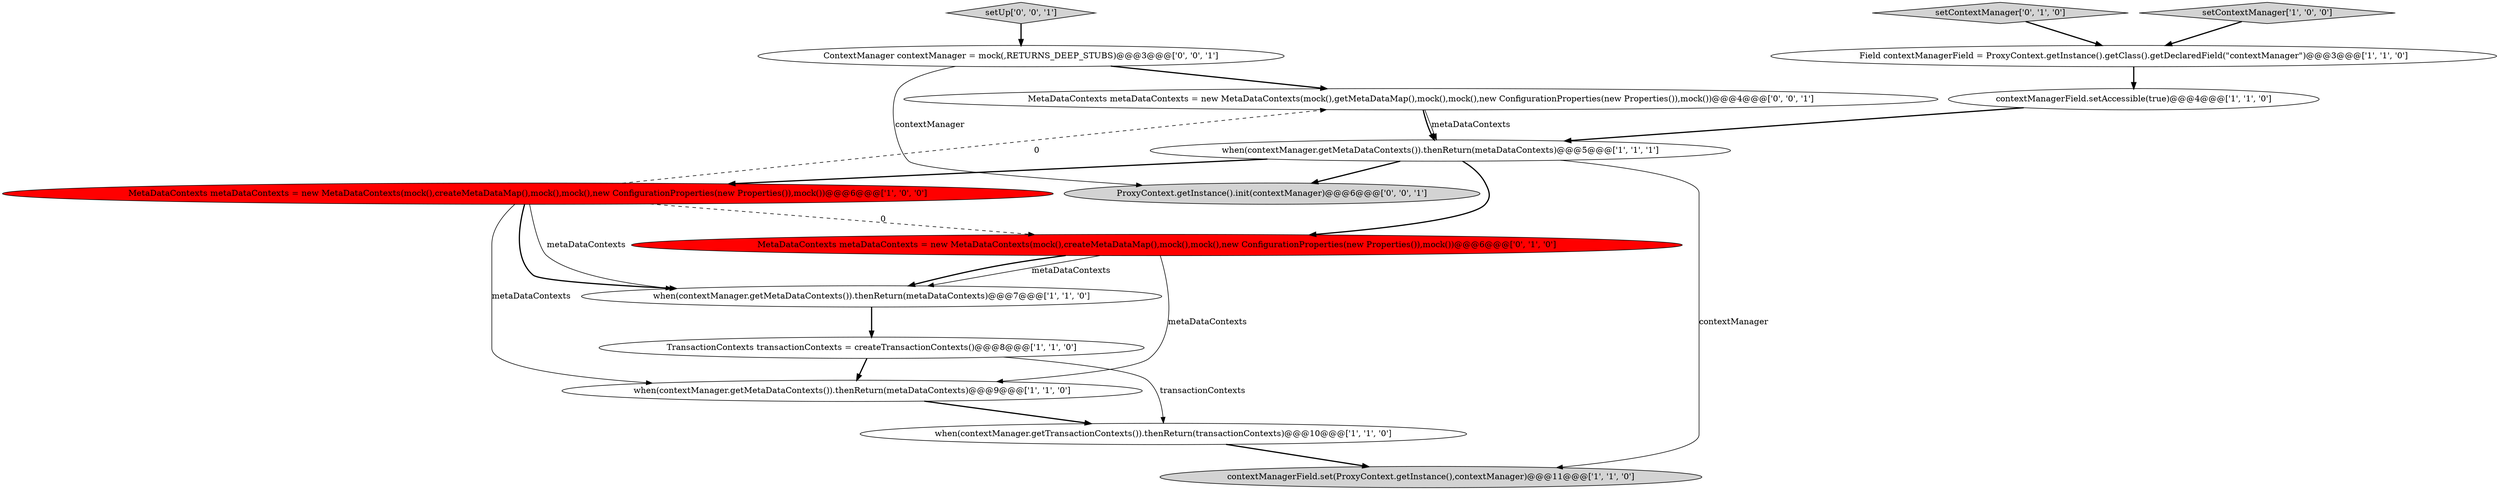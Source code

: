 digraph {
15 [style = filled, label = "ContextManager contextManager = mock(,RETURNS_DEEP_STUBS)@@@3@@@['0', '0', '1']", fillcolor = white, shape = ellipse image = "AAA0AAABBB3BBB"];
3 [style = filled, label = "when(contextManager.getMetaDataContexts()).thenReturn(metaDataContexts)@@@5@@@['1', '1', '1']", fillcolor = white, shape = ellipse image = "AAA0AAABBB1BBB"];
8 [style = filled, label = "Field contextManagerField = ProxyContext.getInstance().getClass().getDeclaredField(\"contextManager\")@@@3@@@['1', '1', '0']", fillcolor = white, shape = ellipse image = "AAA0AAABBB1BBB"];
0 [style = filled, label = "contextManagerField.setAccessible(true)@@@4@@@['1', '1', '0']", fillcolor = white, shape = ellipse image = "AAA0AAABBB1BBB"];
7 [style = filled, label = "MetaDataContexts metaDataContexts = new MetaDataContexts(mock(),createMetaDataMap(),mock(),mock(),new ConfigurationProperties(new Properties()),mock())@@@6@@@['1', '0', '0']", fillcolor = red, shape = ellipse image = "AAA1AAABBB1BBB"];
9 [style = filled, label = "contextManagerField.set(ProxyContext.getInstance(),contextManager)@@@11@@@['1', '1', '0']", fillcolor = lightgray, shape = ellipse image = "AAA0AAABBB1BBB"];
10 [style = filled, label = "MetaDataContexts metaDataContexts = new MetaDataContexts(mock(),createMetaDataMap(),mock(),mock(),new ConfigurationProperties(new Properties()),mock())@@@6@@@['0', '1', '0']", fillcolor = red, shape = ellipse image = "AAA1AAABBB2BBB"];
4 [style = filled, label = "when(contextManager.getMetaDataContexts()).thenReturn(metaDataContexts)@@@7@@@['1', '1', '0']", fillcolor = white, shape = ellipse image = "AAA0AAABBB1BBB"];
12 [style = filled, label = "MetaDataContexts metaDataContexts = new MetaDataContexts(mock(),getMetaDataMap(),mock(),mock(),new ConfigurationProperties(new Properties()),mock())@@@4@@@['0', '0', '1']", fillcolor = white, shape = ellipse image = "AAA0AAABBB3BBB"];
1 [style = filled, label = "TransactionContexts transactionContexts = createTransactionContexts()@@@8@@@['1', '1', '0']", fillcolor = white, shape = ellipse image = "AAA0AAABBB1BBB"];
13 [style = filled, label = "setUp['0', '0', '1']", fillcolor = lightgray, shape = diamond image = "AAA0AAABBB3BBB"];
14 [style = filled, label = "ProxyContext.getInstance().init(contextManager)@@@6@@@['0', '0', '1']", fillcolor = lightgray, shape = ellipse image = "AAA0AAABBB3BBB"];
2 [style = filled, label = "setContextManager['1', '0', '0']", fillcolor = lightgray, shape = diamond image = "AAA0AAABBB1BBB"];
5 [style = filled, label = "when(contextManager.getTransactionContexts()).thenReturn(transactionContexts)@@@10@@@['1', '1', '0']", fillcolor = white, shape = ellipse image = "AAA0AAABBB1BBB"];
11 [style = filled, label = "setContextManager['0', '1', '0']", fillcolor = lightgray, shape = diamond image = "AAA0AAABBB2BBB"];
6 [style = filled, label = "when(contextManager.getMetaDataContexts()).thenReturn(metaDataContexts)@@@9@@@['1', '1', '0']", fillcolor = white, shape = ellipse image = "AAA0AAABBB1BBB"];
0->3 [style = bold, label=""];
5->9 [style = bold, label=""];
3->9 [style = solid, label="contextManager"];
3->14 [style = bold, label=""];
7->6 [style = solid, label="metaDataContexts"];
7->4 [style = bold, label=""];
8->0 [style = bold, label=""];
3->10 [style = bold, label=""];
1->5 [style = solid, label="transactionContexts"];
6->5 [style = bold, label=""];
7->4 [style = solid, label="metaDataContexts"];
12->3 [style = solid, label="metaDataContexts"];
1->6 [style = bold, label=""];
10->4 [style = solid, label="metaDataContexts"];
3->7 [style = bold, label=""];
10->4 [style = bold, label=""];
7->12 [style = dashed, label="0"];
11->8 [style = bold, label=""];
7->10 [style = dashed, label="0"];
15->14 [style = solid, label="contextManager"];
4->1 [style = bold, label=""];
15->12 [style = bold, label=""];
12->3 [style = bold, label=""];
13->15 [style = bold, label=""];
10->6 [style = solid, label="metaDataContexts"];
2->8 [style = bold, label=""];
}

